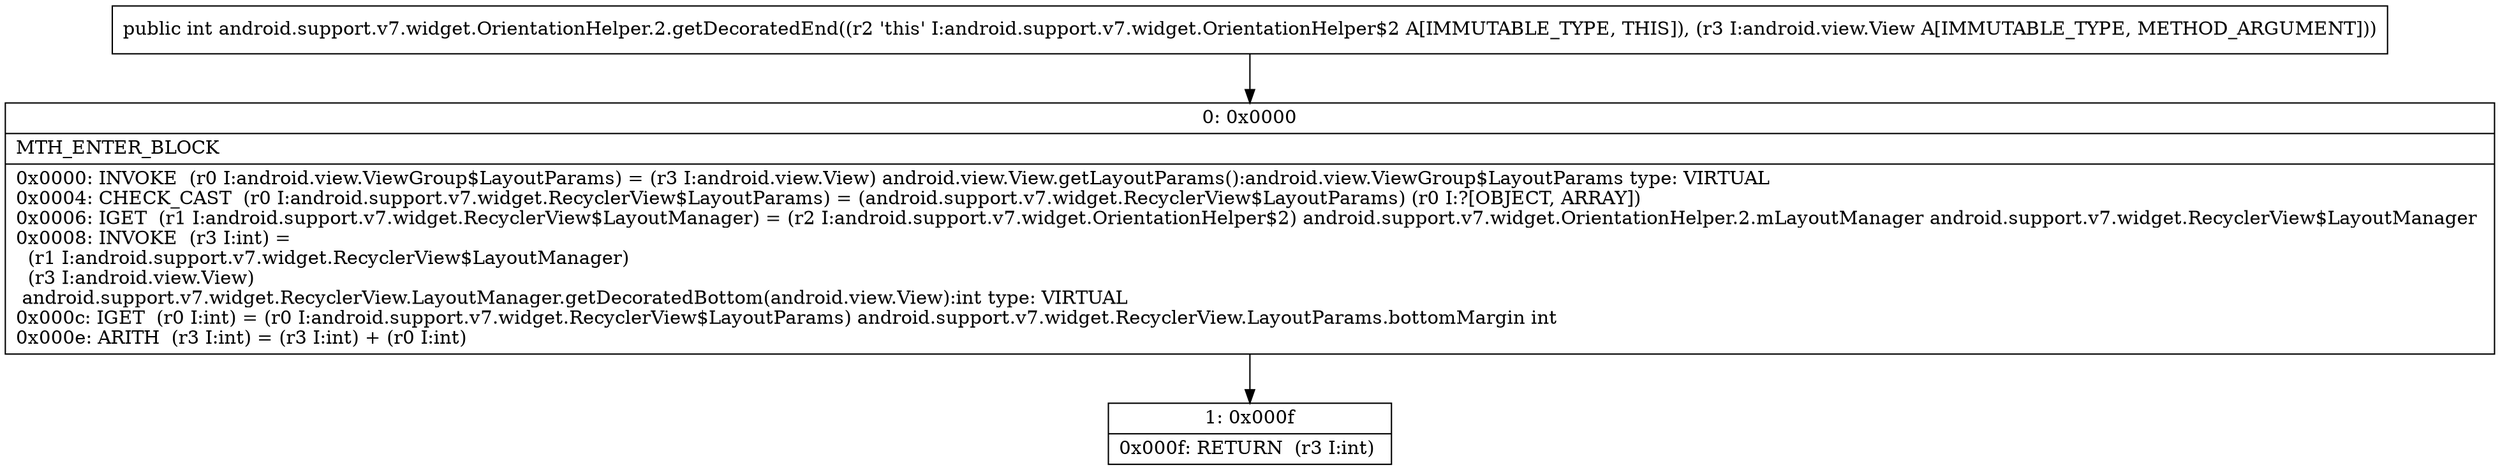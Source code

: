 digraph "CFG forandroid.support.v7.widget.OrientationHelper.2.getDecoratedEnd(Landroid\/view\/View;)I" {
Node_0 [shape=record,label="{0\:\ 0x0000|MTH_ENTER_BLOCK\l|0x0000: INVOKE  (r0 I:android.view.ViewGroup$LayoutParams) = (r3 I:android.view.View) android.view.View.getLayoutParams():android.view.ViewGroup$LayoutParams type: VIRTUAL \l0x0004: CHECK_CAST  (r0 I:android.support.v7.widget.RecyclerView$LayoutParams) = (android.support.v7.widget.RecyclerView$LayoutParams) (r0 I:?[OBJECT, ARRAY]) \l0x0006: IGET  (r1 I:android.support.v7.widget.RecyclerView$LayoutManager) = (r2 I:android.support.v7.widget.OrientationHelper$2) android.support.v7.widget.OrientationHelper.2.mLayoutManager android.support.v7.widget.RecyclerView$LayoutManager \l0x0008: INVOKE  (r3 I:int) = \l  (r1 I:android.support.v7.widget.RecyclerView$LayoutManager)\l  (r3 I:android.view.View)\l android.support.v7.widget.RecyclerView.LayoutManager.getDecoratedBottom(android.view.View):int type: VIRTUAL \l0x000c: IGET  (r0 I:int) = (r0 I:android.support.v7.widget.RecyclerView$LayoutParams) android.support.v7.widget.RecyclerView.LayoutParams.bottomMargin int \l0x000e: ARITH  (r3 I:int) = (r3 I:int) + (r0 I:int) \l}"];
Node_1 [shape=record,label="{1\:\ 0x000f|0x000f: RETURN  (r3 I:int) \l}"];
MethodNode[shape=record,label="{public int android.support.v7.widget.OrientationHelper.2.getDecoratedEnd((r2 'this' I:android.support.v7.widget.OrientationHelper$2 A[IMMUTABLE_TYPE, THIS]), (r3 I:android.view.View A[IMMUTABLE_TYPE, METHOD_ARGUMENT])) }"];
MethodNode -> Node_0;
Node_0 -> Node_1;
}

